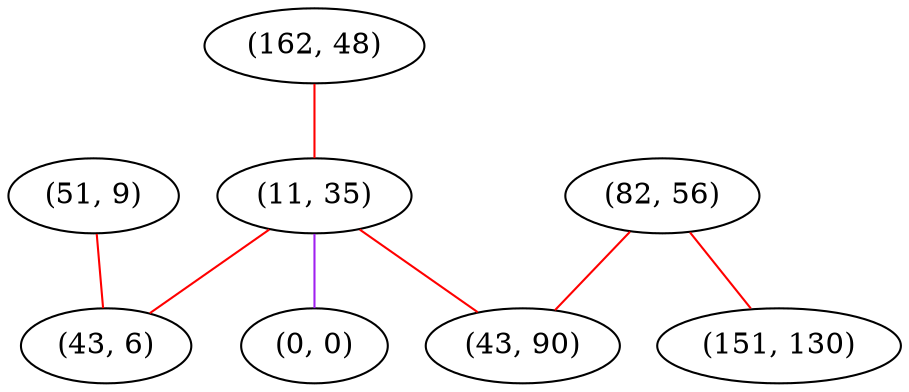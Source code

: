 graph "" {
"(162, 48)";
"(51, 9)";
"(82, 56)";
"(11, 35)";
"(151, 130)";
"(43, 90)";
"(0, 0)";
"(43, 6)";
"(162, 48)" -- "(11, 35)"  [color=red, key=0, weight=1];
"(51, 9)" -- "(43, 6)"  [color=red, key=0, weight=1];
"(82, 56)" -- "(43, 90)"  [color=red, key=0, weight=1];
"(82, 56)" -- "(151, 130)"  [color=red, key=0, weight=1];
"(11, 35)" -- "(43, 90)"  [color=red, key=0, weight=1];
"(11, 35)" -- "(0, 0)"  [color=purple, key=0, weight=4];
"(11, 35)" -- "(43, 6)"  [color=red, key=0, weight=1];
}

